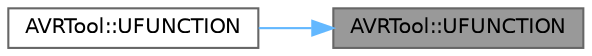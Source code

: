 digraph "AVRTool::UFUNCTION"
{
 // INTERACTIVE_SVG=YES
 // LATEX_PDF_SIZE
  bgcolor="transparent";
  edge [fontname=Helvetica,fontsize=10,labelfontname=Helvetica,labelfontsize=10];
  node [fontname=Helvetica,fontsize=10,shape=box,height=0.2,width=0.4];
  rankdir="RL";
  Node1 [id="Node000001",label="AVRTool::UFUNCTION",height=0.2,width=0.4,color="gray40", fillcolor="grey60", style="filled", fontcolor="black",tooltip="Returns the current InputComponent on this utility actor."];
  Node1 -> Node2 [id="edge1_Node000001_Node000002",dir="back",color="steelblue1",style="solid",tooltip=" "];
  Node2 [id="Node000002",label="AVRTool::UFUNCTION",height=0.2,width=0.4,color="grey40", fillcolor="white", style="filled",URL="$d9/d8d/classAVRTool.html#af060989dce45ad5308e4d57044d93e94",tooltip=" "];
}
